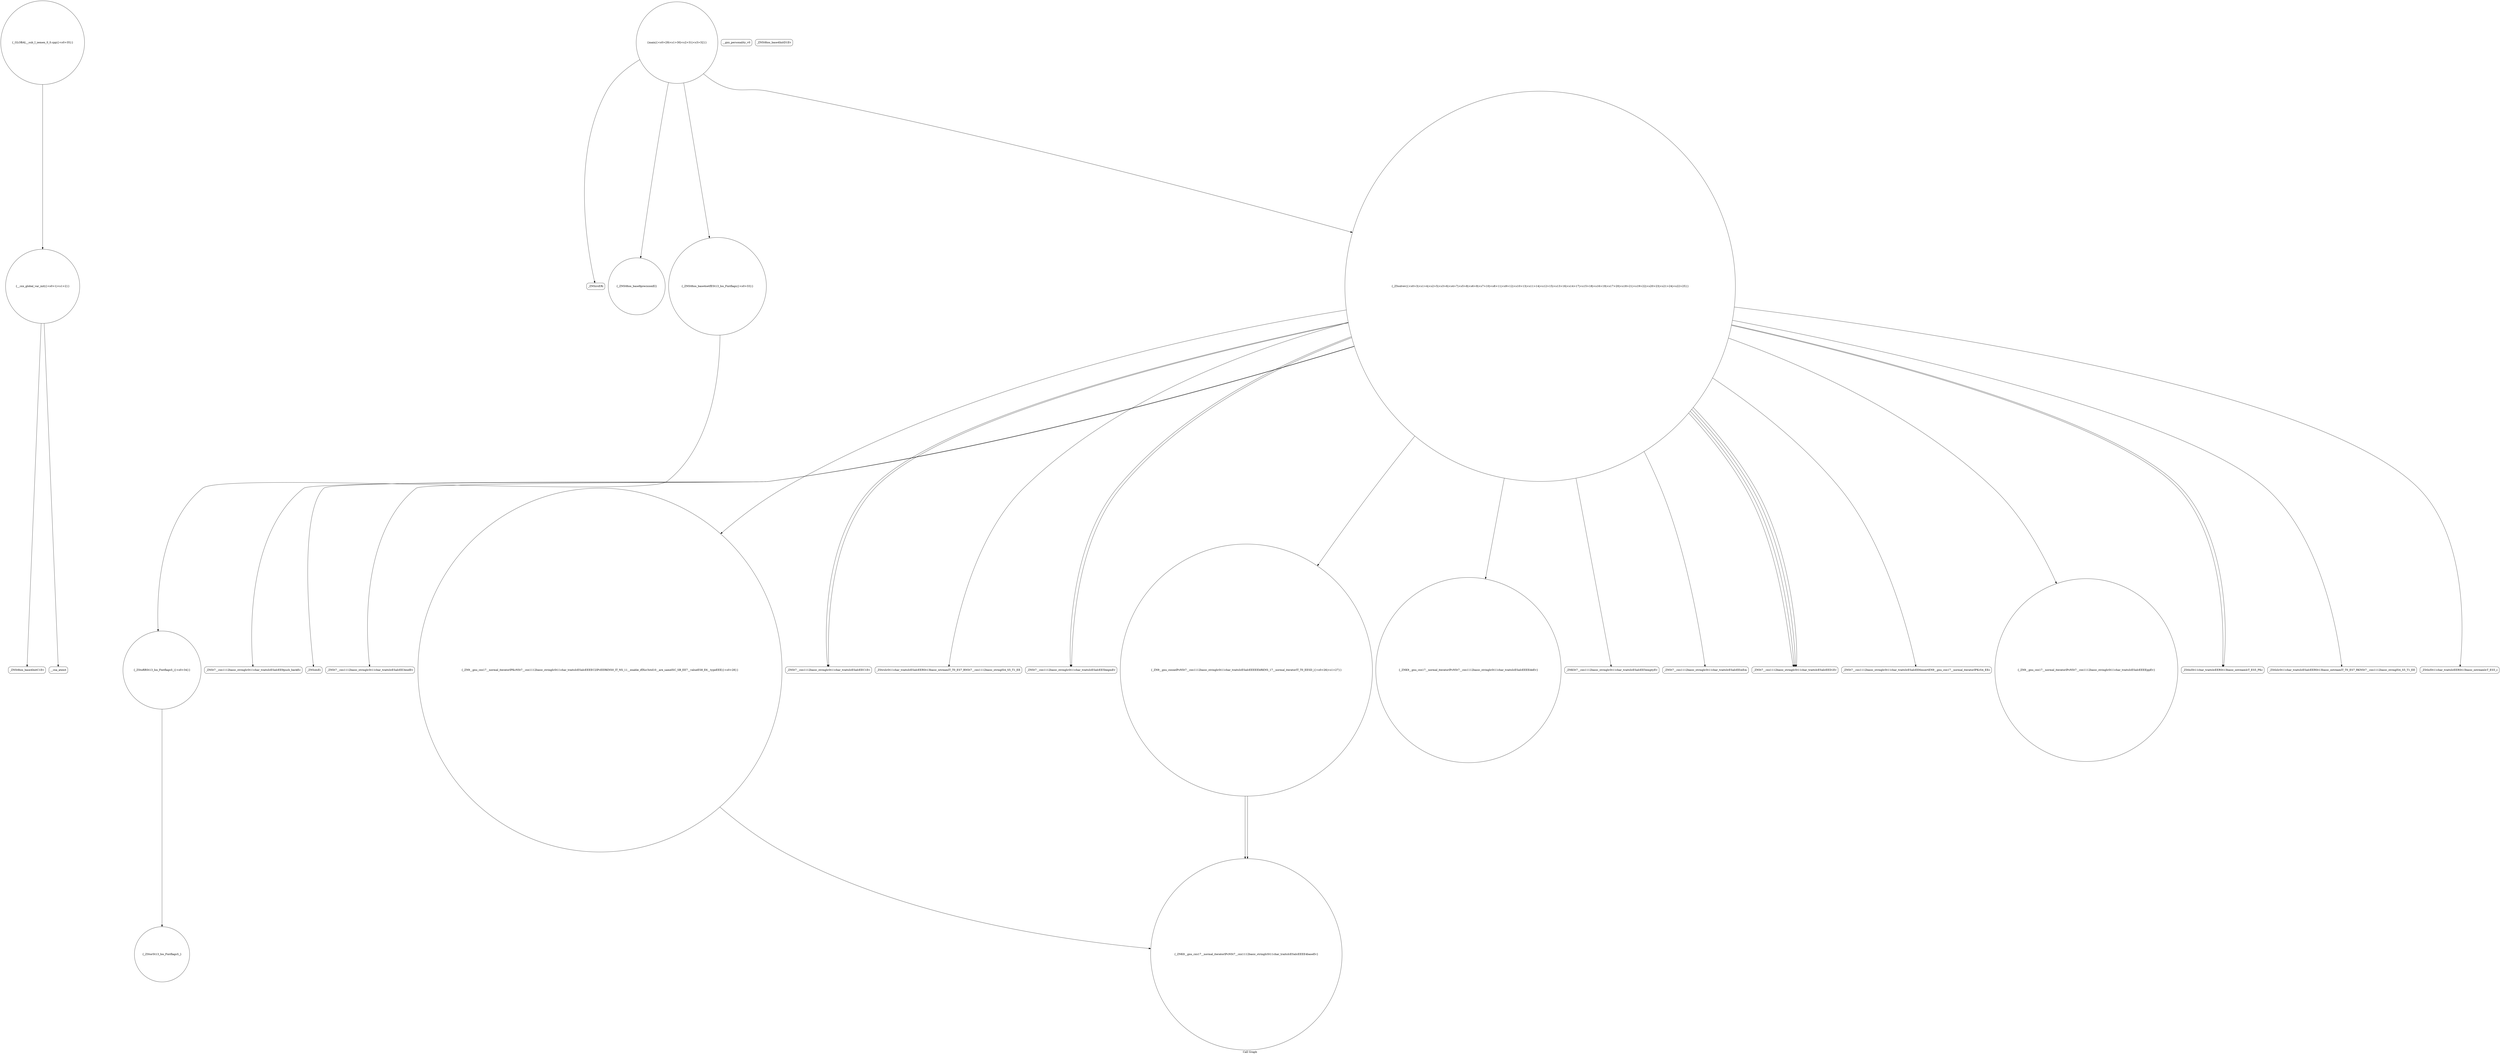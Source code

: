 digraph "Call Graph" {
	label="Call Graph";

	Node0x5603c0a76150 [shape=record,shape=circle,label="{__cxx_global_var_init|{<s0>1|<s1>2}}"];
	Node0x5603c0a76150:s0 -> Node0x5603c0a761d0[color=black];
	Node0x5603c0a76150:s1 -> Node0x5603c0ad1670[color=black];
	Node0x5603c0ad21f0 [shape=record,shape=Mrecord,label="{_ZNSirsERi}"];
	Node0x5603c0ad1870 [shape=record,shape=Mrecord,label="{__gxx_personality_v0}"];
	Node0x5603c0ad1bf0 [shape=record,shape=Mrecord,label="{_ZNSt7__cxx1112basic_stringIcSt11char_traitsIcESaIcEE9push_backEc}"];
	Node0x5603c0ad1f70 [shape=record,shape=Mrecord,label="{_ZNSolsEi}"];
	Node0x5603c0ad15f0 [shape=record,shape=Mrecord,label="{_ZNSt8ios_base4InitD1Ev}"];
	Node0x5603c0ad22f0 [shape=record,shape=circle,label="{_ZStorSt13_Ios_FmtflagsS_}"];
	Node0x5603c0ad1970 [shape=record,shape=Mrecord,label="{_ZNSt7__cxx1112basic_stringIcSt11char_traitsIcESaIcEE3endEv}"];
	Node0x5603c0ad1cf0 [shape=record,shape=circle,label="{_ZN9__gnu_cxx17__normal_iteratorIPKcNSt7__cxx1112basic_stringIcSt11char_traitsIcESaIcEEEEC2IPcEERKNS0_IT_NS_11__enable_ifIXsr3std10__are_sameISC_SB_EE7__valueES8_E6__typeEEE|{<s0>28}}"];
	Node0x5603c0ad1cf0:s0 -> Node0x5603c0ad2370[color=black];
	Node0x5603c0ad2070 [shape=record,shape=circle,label="{main|{<s0>29|<s1>30|<s2>31|<s3>32}}"];
	Node0x5603c0ad2070:s0 -> Node0x5603c0ad20f0[color=black];
	Node0x5603c0ad2070:s1 -> Node0x5603c0ad2170[color=black];
	Node0x5603c0ad2070:s2 -> Node0x5603c0ad21f0[color=black];
	Node0x5603c0ad2070:s3 -> Node0x5603c0ad16f0[color=black];
	Node0x5603c0ad16f0 [shape=record,shape=circle,label="{_Z5solvev|{<s0>3|<s1>4|<s2>5|<s3>6|<s4>7|<s5>8|<s6>9|<s7>10|<s8>11|<s9>12|<s10>13|<s11>14|<s12>15|<s13>16|<s14>17|<s15>18|<s16>19|<s17>20|<s18>21|<s19>22|<s20>23|<s21>24|<s22>25}}"];
	Node0x5603c0ad16f0:s0 -> Node0x5603c0ad1770[color=black];
	Node0x5603c0ad16f0:s1 -> Node0x5603c0ad17f0[color=black];
	Node0x5603c0ad16f0:s2 -> Node0x5603c0ad1770[color=black];
	Node0x5603c0ad16f0:s3 -> Node0x5603c0ad18f0[color=black];
	Node0x5603c0ad16f0:s4 -> Node0x5603c0ad1970[color=black];
	Node0x5603c0ad16f0:s5 -> Node0x5603c0ad19f0[color=black];
	Node0x5603c0ad16f0:s6 -> Node0x5603c0ad1a70[color=black];
	Node0x5603c0ad16f0:s7 -> Node0x5603c0ad1af0[color=black];
	Node0x5603c0ad16f0:s8 -> Node0x5603c0ad1b70[color=black];
	Node0x5603c0ad16f0:s9 -> Node0x5603c0ad1bf0[color=black];
	Node0x5603c0ad16f0:s10 -> Node0x5603c0ad1ff0[color=black];
	Node0x5603c0ad16f0:s11 -> Node0x5603c0ad18f0[color=black];
	Node0x5603c0ad16f0:s12 -> Node0x5603c0ad1cf0[color=black];
	Node0x5603c0ad16f0:s13 -> Node0x5603c0ad1c70[color=black];
	Node0x5603c0ad16f0:s14 -> Node0x5603c0ad1d70[color=black];
	Node0x5603c0ad16f0:s15 -> Node0x5603c0ad1ef0[color=black];
	Node0x5603c0ad16f0:s16 -> Node0x5603c0ad1f70[color=black];
	Node0x5603c0ad16f0:s17 -> Node0x5603c0ad1ef0[color=black];
	Node0x5603c0ad16f0:s18 -> Node0x5603c0ad1e70[color=black];
	Node0x5603c0ad16f0:s19 -> Node0x5603c0ad1df0[color=black];
	Node0x5603c0ad16f0:s20 -> Node0x5603c0ad1ff0[color=black];
	Node0x5603c0ad16f0:s21 -> Node0x5603c0ad1ff0[color=black];
	Node0x5603c0ad16f0:s22 -> Node0x5603c0ad1ff0[color=black];
	Node0x5603c0ad23f0 [shape=record,shape=circle,label="{_GLOBAL__sub_I_zemen_0_0.cpp|{<s0>35}}"];
	Node0x5603c0ad23f0:s0 -> Node0x5603c0a76150[color=black];
	Node0x5603c0ad1a70 [shape=record,shape=circle,label="{_ZNK9__gnu_cxx17__normal_iteratorIPcNSt7__cxx1112basic_stringIcSt11char_traitsIcESaIcEEEEdeEv}"];
	Node0x5603c0ad1df0 [shape=record,shape=Mrecord,label="{_ZStlsISt11char_traitsIcEERSt13basic_ostreamIcT_ES5_c}"];
	Node0x5603c0ad2170 [shape=record,shape=circle,label="{_ZNSt8ios_base4setfESt13_Ios_Fmtflags|{<s0>33}}"];
	Node0x5603c0ad2170:s0 -> Node0x5603c0ad2270[color=black];
	Node0x5603c0ad17f0 [shape=record,shape=Mrecord,label="{_ZStrsIcSt11char_traitsIcESaIcEERSt13basic_istreamIT_T0_ES7_RNSt7__cxx1112basic_stringIS4_S5_T1_EE}"];
	Node0x5603c0ad1b70 [shape=record,shape=Mrecord,label="{_ZNSt7__cxx1112basic_stringIcSt11char_traitsIcESaIcEEixEm}"];
	Node0x5603c0ad1ef0 [shape=record,shape=Mrecord,label="{_ZStlsISt11char_traitsIcEERSt13basic_ostreamIcT_ES5_PKc}"];
	Node0x5603c0a761d0 [shape=record,shape=Mrecord,label="{_ZNSt8ios_base4InitC1Ev}"];
	Node0x5603c0ad2270 [shape=record,shape=circle,label="{_ZStoRRSt13_Ios_FmtflagsS_|{<s0>34}}"];
	Node0x5603c0ad2270:s0 -> Node0x5603c0ad22f0[color=black];
	Node0x5603c0ad18f0 [shape=record,shape=Mrecord,label="{_ZNSt7__cxx1112basic_stringIcSt11char_traitsIcESaIcEE5beginEv}"];
	Node0x5603c0ad1c70 [shape=record,shape=Mrecord,label="{_ZNSt7__cxx1112basic_stringIcSt11char_traitsIcESaIcEE6insertEN9__gnu_cxx17__normal_iteratorIPKcS4_EEc}"];
	Node0x5603c0ad1ff0 [shape=record,shape=Mrecord,label="{_ZNSt7__cxx1112basic_stringIcSt11char_traitsIcESaIcEED1Ev}"];
	Node0x5603c0ad1670 [shape=record,shape=Mrecord,label="{__cxa_atexit}"];
	Node0x5603c0ad2370 [shape=record,shape=circle,label="{_ZNK9__gnu_cxx17__normal_iteratorIPcNSt7__cxx1112basic_stringIcSt11char_traitsIcESaIcEEEE4baseEv}"];
	Node0x5603c0ad19f0 [shape=record,shape=circle,label="{_ZN9__gnu_cxxneIPcNSt7__cxx1112basic_stringIcSt11char_traitsIcESaIcEEEEEbRKNS_17__normal_iteratorIT_T0_EESD_|{<s0>26|<s1>27}}"];
	Node0x5603c0ad19f0:s0 -> Node0x5603c0ad2370[color=black];
	Node0x5603c0ad19f0:s1 -> Node0x5603c0ad2370[color=black];
	Node0x5603c0ad1d70 [shape=record,shape=circle,label="{_ZN9__gnu_cxx17__normal_iteratorIPcNSt7__cxx1112basic_stringIcSt11char_traitsIcESaIcEEEEppEv}"];
	Node0x5603c0ad20f0 [shape=record,shape=circle,label="{_ZNSt8ios_base9precisionEl}"];
	Node0x5603c0ad1770 [shape=record,shape=Mrecord,label="{_ZNSt7__cxx1112basic_stringIcSt11char_traitsIcESaIcEEC1Ev}"];
	Node0x5603c0ad1af0 [shape=record,shape=Mrecord,label="{_ZNKSt7__cxx1112basic_stringIcSt11char_traitsIcESaIcEE5emptyEv}"];
	Node0x5603c0ad1e70 [shape=record,shape=Mrecord,label="{_ZStlsIcSt11char_traitsIcESaIcEERSt13basic_ostreamIT_T0_ES7_RKNSt7__cxx1112basic_stringIS4_S5_T1_EE}"];
}
